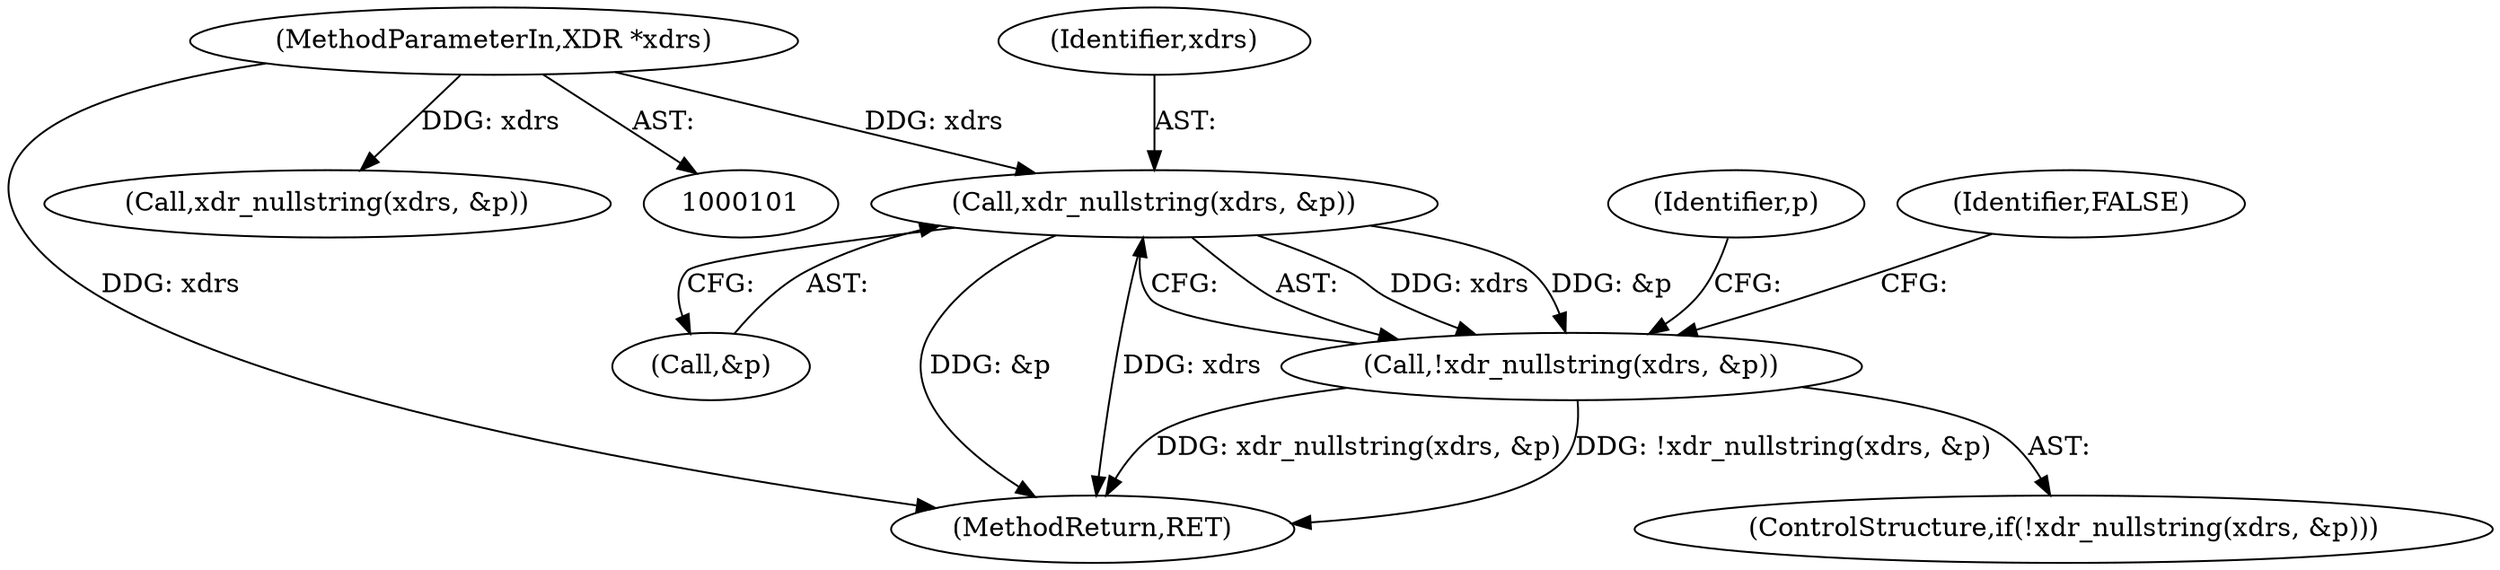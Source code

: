 digraph "0_krb5_a197e92349a4aa2141b5dff12e9dd44c2a2166e3@pointer" {
"1000166" [label="(Call,xdr_nullstring(xdrs, &p))"];
"1000102" [label="(MethodParameterIn,XDR *xdrs)"];
"1000165" [label="(Call,!xdr_nullstring(xdrs, &p))"];
"1000168" [label="(Call,&p)"];
"1000166" [label="(Call,xdr_nullstring(xdrs, &p))"];
"1000167" [label="(Identifier,xdrs)"];
"1000164" [label="(ControlStructure,if(!xdr_nullstring(xdrs, &p)))"];
"1000173" [label="(Identifier,p)"];
"1000217" [label="(MethodReturn,RET)"];
"1000102" [label="(MethodParameterIn,XDR *xdrs)"];
"1000152" [label="(Call,xdr_nullstring(xdrs, &p))"];
"1000171" [label="(Identifier,FALSE)"];
"1000165" [label="(Call,!xdr_nullstring(xdrs, &p))"];
"1000166" -> "1000165"  [label="AST: "];
"1000166" -> "1000168"  [label="CFG: "];
"1000167" -> "1000166"  [label="AST: "];
"1000168" -> "1000166"  [label="AST: "];
"1000165" -> "1000166"  [label="CFG: "];
"1000166" -> "1000217"  [label="DDG: &p"];
"1000166" -> "1000217"  [label="DDG: xdrs"];
"1000166" -> "1000165"  [label="DDG: xdrs"];
"1000166" -> "1000165"  [label="DDG: &p"];
"1000102" -> "1000166"  [label="DDG: xdrs"];
"1000102" -> "1000101"  [label="AST: "];
"1000102" -> "1000217"  [label="DDG: xdrs"];
"1000102" -> "1000152"  [label="DDG: xdrs"];
"1000165" -> "1000164"  [label="AST: "];
"1000171" -> "1000165"  [label="CFG: "];
"1000173" -> "1000165"  [label="CFG: "];
"1000165" -> "1000217"  [label="DDG: xdr_nullstring(xdrs, &p)"];
"1000165" -> "1000217"  [label="DDG: !xdr_nullstring(xdrs, &p)"];
}
